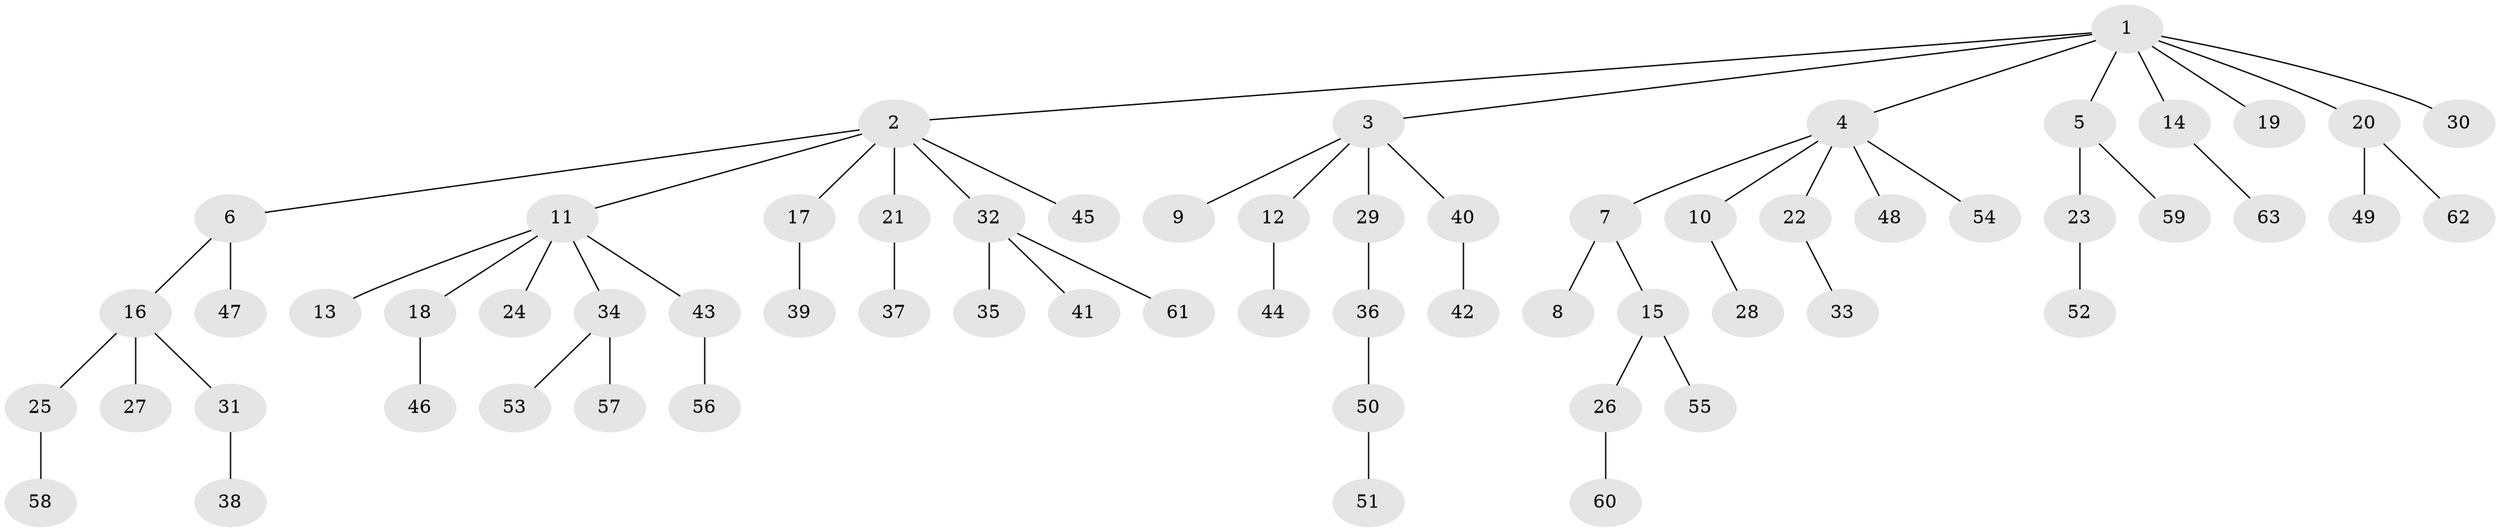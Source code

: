 // coarse degree distribution, {7: 0.029411764705882353, 6: 0.029411764705882353, 4: 0.029411764705882353, 5: 0.058823529411764705, 2: 0.23529411764705882, 1: 0.5882352941176471, 3: 0.029411764705882353}
// Generated by graph-tools (version 1.1) at 2025/51/03/04/25 22:51:46]
// undirected, 63 vertices, 62 edges
graph export_dot {
  node [color=gray90,style=filled];
  1;
  2;
  3;
  4;
  5;
  6;
  7;
  8;
  9;
  10;
  11;
  12;
  13;
  14;
  15;
  16;
  17;
  18;
  19;
  20;
  21;
  22;
  23;
  24;
  25;
  26;
  27;
  28;
  29;
  30;
  31;
  32;
  33;
  34;
  35;
  36;
  37;
  38;
  39;
  40;
  41;
  42;
  43;
  44;
  45;
  46;
  47;
  48;
  49;
  50;
  51;
  52;
  53;
  54;
  55;
  56;
  57;
  58;
  59;
  60;
  61;
  62;
  63;
  1 -- 2;
  1 -- 3;
  1 -- 4;
  1 -- 5;
  1 -- 14;
  1 -- 19;
  1 -- 20;
  1 -- 30;
  2 -- 6;
  2 -- 11;
  2 -- 17;
  2 -- 21;
  2 -- 32;
  2 -- 45;
  3 -- 9;
  3 -- 12;
  3 -- 29;
  3 -- 40;
  4 -- 7;
  4 -- 10;
  4 -- 22;
  4 -- 48;
  4 -- 54;
  5 -- 23;
  5 -- 59;
  6 -- 16;
  6 -- 47;
  7 -- 8;
  7 -- 15;
  10 -- 28;
  11 -- 13;
  11 -- 18;
  11 -- 24;
  11 -- 34;
  11 -- 43;
  12 -- 44;
  14 -- 63;
  15 -- 26;
  15 -- 55;
  16 -- 25;
  16 -- 27;
  16 -- 31;
  17 -- 39;
  18 -- 46;
  20 -- 49;
  20 -- 62;
  21 -- 37;
  22 -- 33;
  23 -- 52;
  25 -- 58;
  26 -- 60;
  29 -- 36;
  31 -- 38;
  32 -- 35;
  32 -- 41;
  32 -- 61;
  34 -- 53;
  34 -- 57;
  36 -- 50;
  40 -- 42;
  43 -- 56;
  50 -- 51;
}

